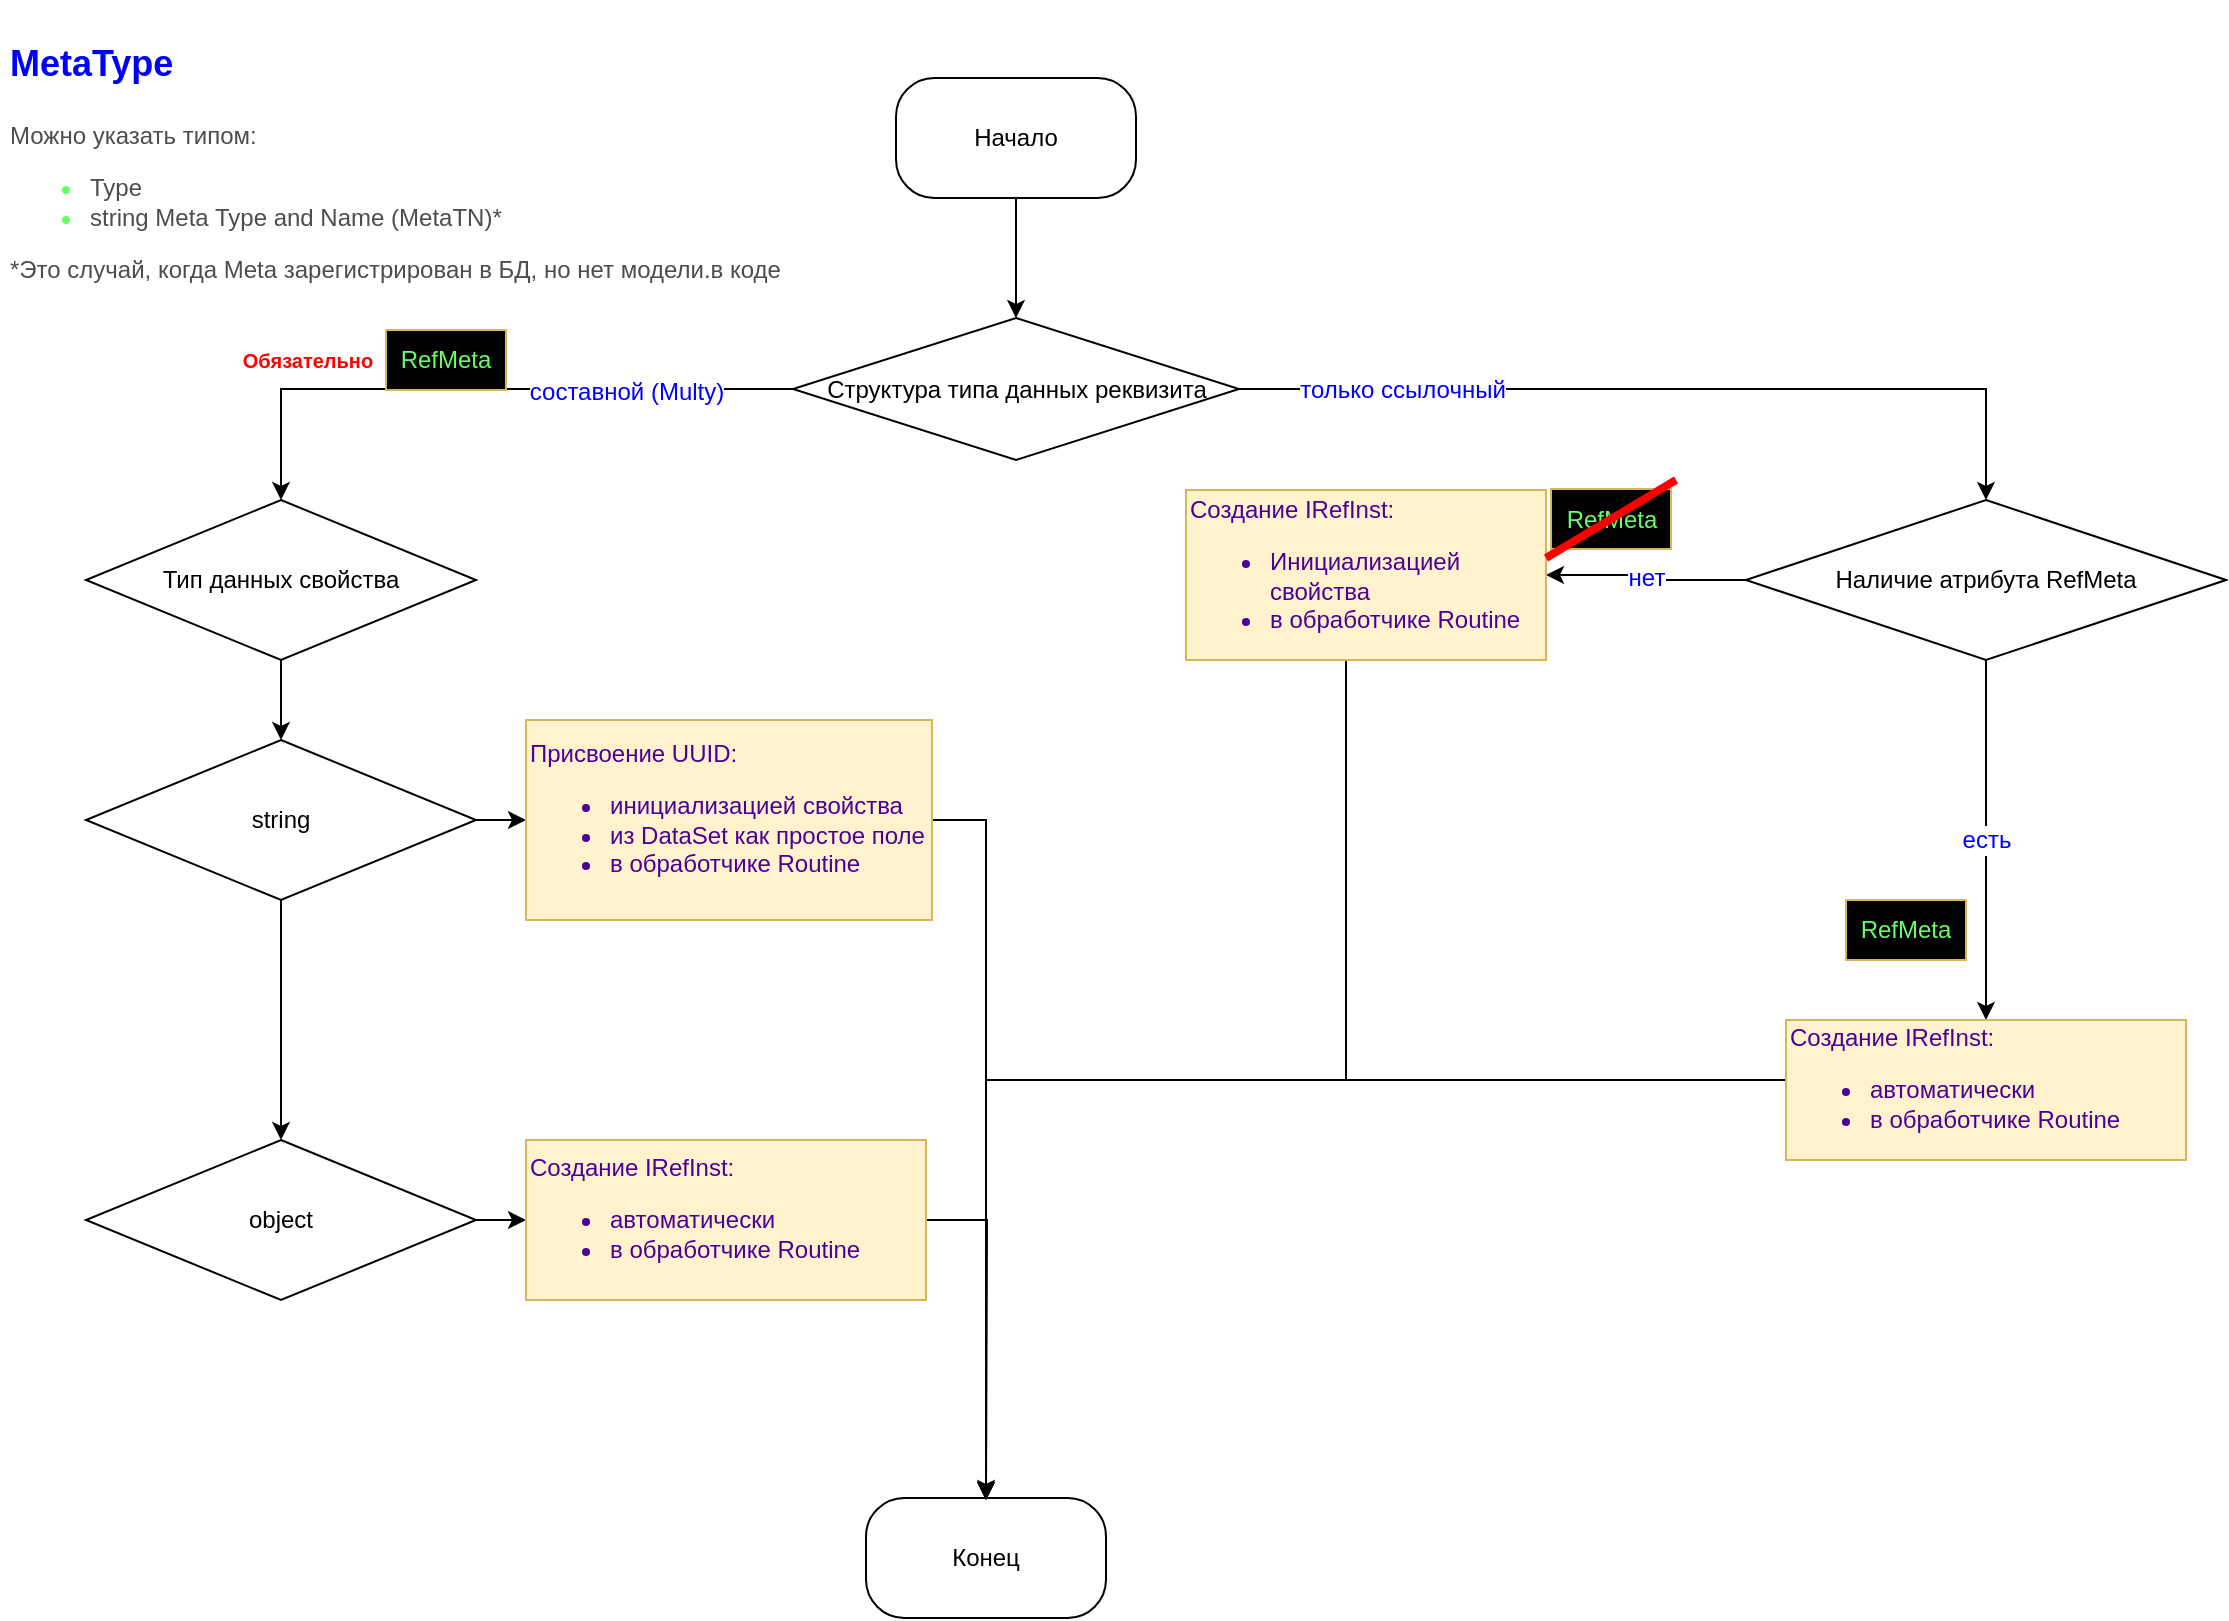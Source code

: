 <mxfile version="21.1.7" type="github">
  <diagram id="txx3bHHGOBFFJghas2Wa" name="Страница 1">
    <mxGraphModel dx="1434" dy="1623" grid="1" gridSize="10" guides="1" tooltips="1" connect="1" arrows="1" fold="1" page="1" pageScale="1" pageWidth="1169" pageHeight="827" math="0" shadow="0">
      <root>
        <mxCell id="0" />
        <mxCell id="1" parent="0" />
        <mxCell id="uhG8UHSYETovZm9aPu19-5" value="" style="edgeStyle=orthogonalEdgeStyle;rounded=0;orthogonalLoop=1;jettySize=auto;html=1;fontColor=#66FF66;" parent="1" source="AzMbnHq6-pzzuQCgAMzn-20" target="uhG8UHSYETovZm9aPu19-4" edge="1">
          <mxGeometry relative="1" as="geometry" />
        </mxCell>
        <mxCell id="AzMbnHq6-pzzuQCgAMzn-20" value="Начало" style="rounded=1;whiteSpace=wrap;html=1;arcSize=32;" parent="1" vertex="1">
          <mxGeometry x="465" y="29" width="120" height="60" as="geometry" />
        </mxCell>
        <mxCell id="AzMbnHq6-pzzuQCgAMzn-21" value="Конец" style="rounded=1;whiteSpace=wrap;html=1;arcSize=32;" parent="1" vertex="1">
          <mxGeometry x="450" y="739" width="120" height="60" as="geometry" />
        </mxCell>
        <mxCell id="uhG8UHSYETovZm9aPu19-8" value="составной (Multy)" style="edgeStyle=orthogonalEdgeStyle;rounded=0;orthogonalLoop=1;jettySize=auto;html=1;fontColor=#0000FF;entryX=0.5;entryY=0;entryDx=0;entryDy=0;fontSize=12;" parent="1" source="uhG8UHSYETovZm9aPu19-4" target="jhGRHMNOVWTFbntyYFQe-3" edge="1">
          <mxGeometry x="-0.46" y="1" relative="1" as="geometry">
            <mxPoint x="165" y="249" as="targetPoint" />
            <mxPoint as="offset" />
          </mxGeometry>
        </mxCell>
        <mxCell id="uhG8UHSYETovZm9aPu19-10" value="только ссылочный" style="edgeStyle=orthogonalEdgeStyle;rounded=0;orthogonalLoop=1;jettySize=auto;html=1;fontColor=#0000FF;entryX=0.5;entryY=0;entryDx=0;entryDy=0;fontSize=12;" parent="1" source="uhG8UHSYETovZm9aPu19-4" target="uhG8UHSYETovZm9aPu19-48" edge="1">
          <mxGeometry x="-0.62" relative="1" as="geometry">
            <mxPoint x="739.5" y="189" as="targetPoint" />
            <mxPoint as="offset" />
          </mxGeometry>
        </mxCell>
        <mxCell id="uhG8UHSYETovZm9aPu19-4" value="Структура типа данных реквизита" style="rhombus;whiteSpace=wrap;html=1;rounded=0;arcSize=0;fontStyle=0;verticalAlign=middle;horizontal=1;" parent="1" vertex="1">
          <mxGeometry x="413.5" y="149" width="223" height="71" as="geometry" />
        </mxCell>
        <mxCell id="uhG8UHSYETovZm9aPu19-6" value="&lt;h1&gt;&lt;font style=&quot;font-size: 18px;&quot; color=&quot;#0000ff&quot;&gt;MetaType&amp;nbsp;&lt;/font&gt;&lt;/h1&gt;&lt;p&gt;&lt;font color=&quot;#4d4d4d&quot;&gt;Можно указать типом:&lt;/font&gt;&lt;/p&gt;&lt;p&gt;&lt;/p&gt;&lt;ul&gt;&lt;li&gt;&lt;font color=&quot;#4d4d4d&quot;&gt;Type&lt;/font&gt;&lt;/li&gt;&lt;li&gt;&lt;font color=&quot;#4d4d4d&quot;&gt;string Meta Type and Name (MetaTN)*&lt;/font&gt;&lt;/li&gt;&lt;/ul&gt;&lt;font color=&quot;#4d4d4d&quot;&gt;*Это случай, когда Meta зарегистрирован в БД, но нет модели.в коде&lt;br&gt;&lt;/font&gt;&lt;p&gt;&lt;/p&gt;" style="text;html=1;strokeColor=none;fillColor=none;spacing=5;spacingTop=-20;whiteSpace=wrap;overflow=hidden;rounded=0;fontColor=#66FF66;" parent="1" vertex="1">
          <mxGeometry x="17" width="410" height="140" as="geometry" />
        </mxCell>
        <mxCell id="jhGRHMNOVWTFbntyYFQe-16" value="нет" style="edgeStyle=orthogonalEdgeStyle;rounded=0;orthogonalLoop=1;jettySize=auto;html=1;fontSize=12;fontColor=#0000FF;" parent="1" source="uhG8UHSYETovZm9aPu19-48" target="jhGRHMNOVWTFbntyYFQe-15" edge="1">
          <mxGeometry relative="1" as="geometry" />
        </mxCell>
        <mxCell id="jhGRHMNOVWTFbntyYFQe-18" value="есть" style="edgeStyle=orthogonalEdgeStyle;rounded=0;orthogonalLoop=1;jettySize=auto;html=1;fontSize=12;fontColor=#0000FF;" parent="1" source="uhG8UHSYETovZm9aPu19-48" target="jhGRHMNOVWTFbntyYFQe-17" edge="1">
          <mxGeometry relative="1" as="geometry" />
        </mxCell>
        <mxCell id="uhG8UHSYETovZm9aPu19-48" value="&lt;font&gt;Наличие атрибута RefMeta&lt;/font&gt;" style="rhombus;whiteSpace=wrap;html=1;rounded=0;fontColor=#000000;fillColor=none;" parent="1" vertex="1">
          <mxGeometry x="890" y="240" width="240" height="80" as="geometry" />
        </mxCell>
        <mxCell id="uhG8UHSYETovZm9aPu19-1" value="RefMeta" style="text;html=1;strokeColor=#d6b656;fillColor=#000000;align=center;verticalAlign=middle;whiteSpace=wrap;rounded=0;fontColor=#66FF66;" parent="1" vertex="1">
          <mxGeometry x="210" y="155" width="60" height="30" as="geometry" />
        </mxCell>
        <mxCell id="jhGRHMNOVWTFbntyYFQe-1" value="Обязательно" style="text;html=1;strokeColor=none;fillColor=none;align=center;verticalAlign=middle;whiteSpace=wrap;rounded=0;fontSize=10;labelBorderColor=none;fontColor=#FF0000;fontStyle=1" parent="1" vertex="1">
          <mxGeometry x="132" y="160" width="78" height="20" as="geometry" />
        </mxCell>
        <mxCell id="jhGRHMNOVWTFbntyYFQe-2" style="edgeStyle=orthogonalEdgeStyle;rounded=0;orthogonalLoop=1;jettySize=auto;html=1;exitX=0.5;exitY=1;exitDx=0;exitDy=0;" parent="1" source="jhGRHMNOVWTFbntyYFQe-1" target="jhGRHMNOVWTFbntyYFQe-1" edge="1">
          <mxGeometry relative="1" as="geometry" />
        </mxCell>
        <mxCell id="jhGRHMNOVWTFbntyYFQe-6" value="" style="edgeStyle=orthogonalEdgeStyle;rounded=0;orthogonalLoop=1;jettySize=auto;html=1;" parent="1" source="jhGRHMNOVWTFbntyYFQe-3" target="jhGRHMNOVWTFbntyYFQe-5" edge="1">
          <mxGeometry relative="1" as="geometry" />
        </mxCell>
        <mxCell id="jhGRHMNOVWTFbntyYFQe-3" value="Тип данных свойства" style="rhombus;whiteSpace=wrap;html=1;rounded=0;arcSize=0;fontStyle=0;verticalAlign=middle;horizontal=1;" parent="1" vertex="1">
          <mxGeometry x="60" y="240" width="195" height="80" as="geometry" />
        </mxCell>
        <mxCell id="jhGRHMNOVWTFbntyYFQe-8" value="" style="edgeStyle=orthogonalEdgeStyle;rounded=0;orthogonalLoop=1;jettySize=auto;html=1;" parent="1" source="jhGRHMNOVWTFbntyYFQe-5" target="jhGRHMNOVWTFbntyYFQe-7" edge="1">
          <mxGeometry relative="1" as="geometry" />
        </mxCell>
        <mxCell id="jhGRHMNOVWTFbntyYFQe-10" value="" style="edgeStyle=orthogonalEdgeStyle;rounded=0;orthogonalLoop=1;jettySize=auto;html=1;" parent="1" source="jhGRHMNOVWTFbntyYFQe-5" target="jhGRHMNOVWTFbntyYFQe-9" edge="1">
          <mxGeometry relative="1" as="geometry" />
        </mxCell>
        <mxCell id="jhGRHMNOVWTFbntyYFQe-5" value="string" style="rhombus;whiteSpace=wrap;html=1;rounded=0;arcSize=0;fontStyle=0;verticalAlign=middle;horizontal=1;" parent="1" vertex="1">
          <mxGeometry x="60" y="360" width="195" height="80" as="geometry" />
        </mxCell>
        <mxCell id="jhGRHMNOVWTFbntyYFQe-12" value="" style="edgeStyle=orthogonalEdgeStyle;rounded=0;orthogonalLoop=1;jettySize=auto;html=1;" parent="1" source="jhGRHMNOVWTFbntyYFQe-7" target="jhGRHMNOVWTFbntyYFQe-11" edge="1">
          <mxGeometry relative="1" as="geometry" />
        </mxCell>
        <mxCell id="jhGRHMNOVWTFbntyYFQe-7" value="object" style="rhombus;whiteSpace=wrap;html=1;rounded=0;arcSize=0;fontStyle=0;verticalAlign=middle;horizontal=1;" parent="1" vertex="1">
          <mxGeometry x="60" y="560" width="195" height="80" as="geometry" />
        </mxCell>
        <mxCell id="jhGRHMNOVWTFbntyYFQe-13" style="edgeStyle=orthogonalEdgeStyle;rounded=0;orthogonalLoop=1;jettySize=auto;html=1;exitX=1;exitY=0.5;exitDx=0;exitDy=0;entryX=0.5;entryY=0;entryDx=0;entryDy=0;" parent="1" source="jhGRHMNOVWTFbntyYFQe-9" target="AzMbnHq6-pzzuQCgAMzn-21" edge="1">
          <mxGeometry relative="1" as="geometry" />
        </mxCell>
        <mxCell id="jhGRHMNOVWTFbntyYFQe-9" value="Присвоение UUID:&lt;br&gt;&lt;ul&gt;&lt;li&gt;инициализацией свойства&lt;/li&gt;&lt;li&gt;из DataSet как простое поле&lt;/li&gt;&lt;li&gt;в обработчике Routine&lt;/li&gt;&lt;/ul&gt;" style="whiteSpace=wrap;html=1;rounded=0;arcSize=0;fontStyle=0;align=left;fillColor=#fff2cc;strokeColor=#d6b656;fontColor=#4C0099;" parent="1" vertex="1">
          <mxGeometry x="280" y="350" width="203" height="100" as="geometry" />
        </mxCell>
        <mxCell id="jhGRHMNOVWTFbntyYFQe-14" style="edgeStyle=orthogonalEdgeStyle;rounded=0;orthogonalLoop=1;jettySize=auto;html=1;exitX=1;exitY=0.5;exitDx=0;exitDy=0;" parent="1" source="jhGRHMNOVWTFbntyYFQe-11" edge="1">
          <mxGeometry relative="1" as="geometry">
            <mxPoint x="510" y="740" as="targetPoint" />
          </mxGeometry>
        </mxCell>
        <mxCell id="jhGRHMNOVWTFbntyYFQe-11" value="&lt;font color=&quot;#4c0099&quot;&gt;Создание IRefInst:&lt;br&gt;&lt;ul&gt;&lt;li&gt;автоматически&lt;/li&gt;&lt;li&gt;&lt;font color=&quot;#4c0099&quot;&gt;в обработчике Routine&lt;/font&gt;&lt;/li&gt;&lt;/ul&gt;&lt;/font&gt;" style="whiteSpace=wrap;html=1;rounded=0;arcSize=0;fontStyle=0;align=left;fillColor=#fff2cc;strokeColor=#d6b656;" parent="1" vertex="1">
          <mxGeometry x="280" y="560" width="200" height="80" as="geometry" />
        </mxCell>
        <mxCell id="jhGRHMNOVWTFbntyYFQe-19" style="edgeStyle=orthogonalEdgeStyle;rounded=0;orthogonalLoop=1;jettySize=auto;html=1;exitX=0.5;exitY=1;exitDx=0;exitDy=0;" parent="1" source="jhGRHMNOVWTFbntyYFQe-15" edge="1">
          <mxGeometry relative="1" as="geometry">
            <mxPoint x="510" y="740" as="targetPoint" />
            <Array as="points">
              <mxPoint x="690" y="530" />
              <mxPoint x="510" y="530" />
            </Array>
          </mxGeometry>
        </mxCell>
        <mxCell id="jhGRHMNOVWTFbntyYFQe-15" value="Создание IRefInst:&lt;br&gt;&lt;ul&gt;&lt;li&gt;Инициализацией свойства&lt;/li&gt;&lt;li&gt;в обработчике Routine&lt;/li&gt;&lt;/ul&gt;" style="whiteSpace=wrap;html=1;fillColor=#fff2cc;rounded=0;strokeColor=#d6b656;fontColor=#4C0099;align=left;" parent="1" vertex="1">
          <mxGeometry x="610" y="235" width="180" height="85" as="geometry" />
        </mxCell>
        <mxCell id="jhGRHMNOVWTFbntyYFQe-20" style="edgeStyle=orthogonalEdgeStyle;rounded=0;orthogonalLoop=1;jettySize=auto;html=1;exitX=0;exitY=0.5;exitDx=0;exitDy=0;" parent="1" source="jhGRHMNOVWTFbntyYFQe-17" edge="1">
          <mxGeometry relative="1" as="geometry">
            <mxPoint x="510" y="740" as="targetPoint" />
            <Array as="points">
              <mxPoint x="910" y="530" />
              <mxPoint x="510" y="530" />
            </Array>
          </mxGeometry>
        </mxCell>
        <mxCell id="jhGRHMNOVWTFbntyYFQe-17" value="Создание IRefInst:&lt;br&gt;&lt;ul&gt;&lt;li&gt;автоматически&lt;/li&gt;&lt;li&gt;в обработчике Routine&lt;/li&gt;&lt;/ul&gt;" style="whiteSpace=wrap;html=1;fillColor=#fff2cc;rounded=0;strokeColor=#d6b656;fontColor=#4C0099;align=left;" parent="1" vertex="1">
          <mxGeometry x="910" y="500" width="200" height="70" as="geometry" />
        </mxCell>
        <mxCell id="jhGRHMNOVWTFbntyYFQe-21" value="RefMeta" style="text;html=1;strokeColor=#d6b656;fillColor=#000000;align=center;verticalAlign=middle;whiteSpace=wrap;rounded=0;fontColor=#66FF66;" parent="1" vertex="1">
          <mxGeometry x="940" y="440" width="60" height="30" as="geometry" />
        </mxCell>
        <mxCell id="jhGRHMNOVWTFbntyYFQe-25" value="" style="group" parent="1" vertex="1" connectable="0">
          <mxGeometry x="790" y="230" width="65" height="39" as="geometry" />
        </mxCell>
        <mxCell id="jhGRHMNOVWTFbntyYFQe-22" value="RefMeta" style="text;html=1;strokeColor=#d6b656;fillColor=#000000;align=center;verticalAlign=middle;whiteSpace=wrap;rounded=0;fontColor=#66FF66;" parent="jhGRHMNOVWTFbntyYFQe-25" vertex="1">
          <mxGeometry x="2.5" y="4.5" width="60" height="30" as="geometry" />
        </mxCell>
        <mxCell id="jhGRHMNOVWTFbntyYFQe-24" value="" style="endArrow=none;html=1;rounded=0;strokeColor=#FF0000;strokeWidth=4;" parent="jhGRHMNOVWTFbntyYFQe-25" edge="1">
          <mxGeometry width="50" height="50" relative="1" as="geometry">
            <mxPoint y="39" as="sourcePoint" />
            <mxPoint x="65" as="targetPoint" />
          </mxGeometry>
        </mxCell>
      </root>
    </mxGraphModel>
  </diagram>
</mxfile>
